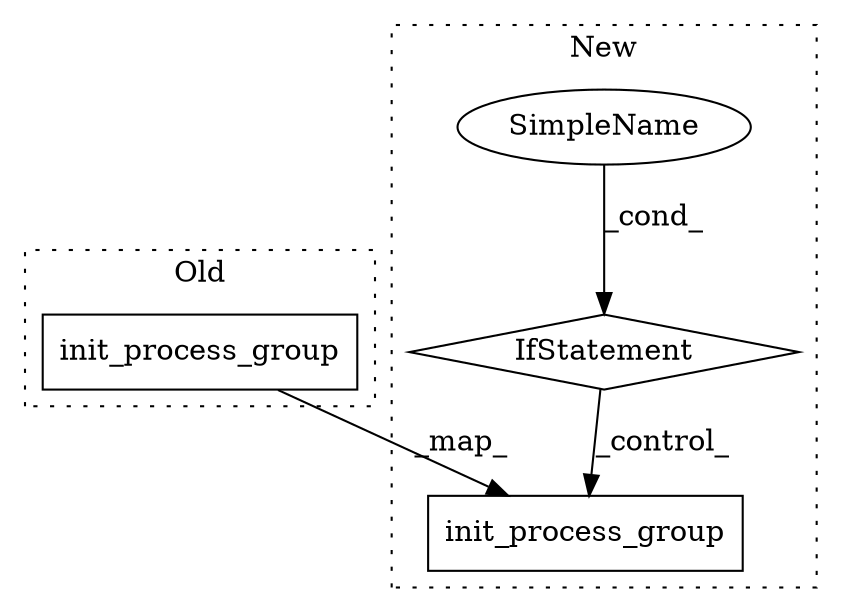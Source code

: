 digraph G {
subgraph cluster0 {
1 [label="init_process_group" a="32" s="1865,1987" l="19,1" shape="box"];
label = "Old";
style="dotted";
}
subgraph cluster1 {
2 [label="init_process_group" a="32" s="2067,2189" l="19,1" shape="box"];
3 [label="IfStatement" a="25" s="1789,1827" l="4,2" shape="diamond"];
4 [label="SimpleName" a="42" s="" l="" shape="ellipse"];
label = "New";
style="dotted";
}
1 -> 2 [label="_map_"];
3 -> 2 [label="_control_"];
4 -> 3 [label="_cond_"];
}